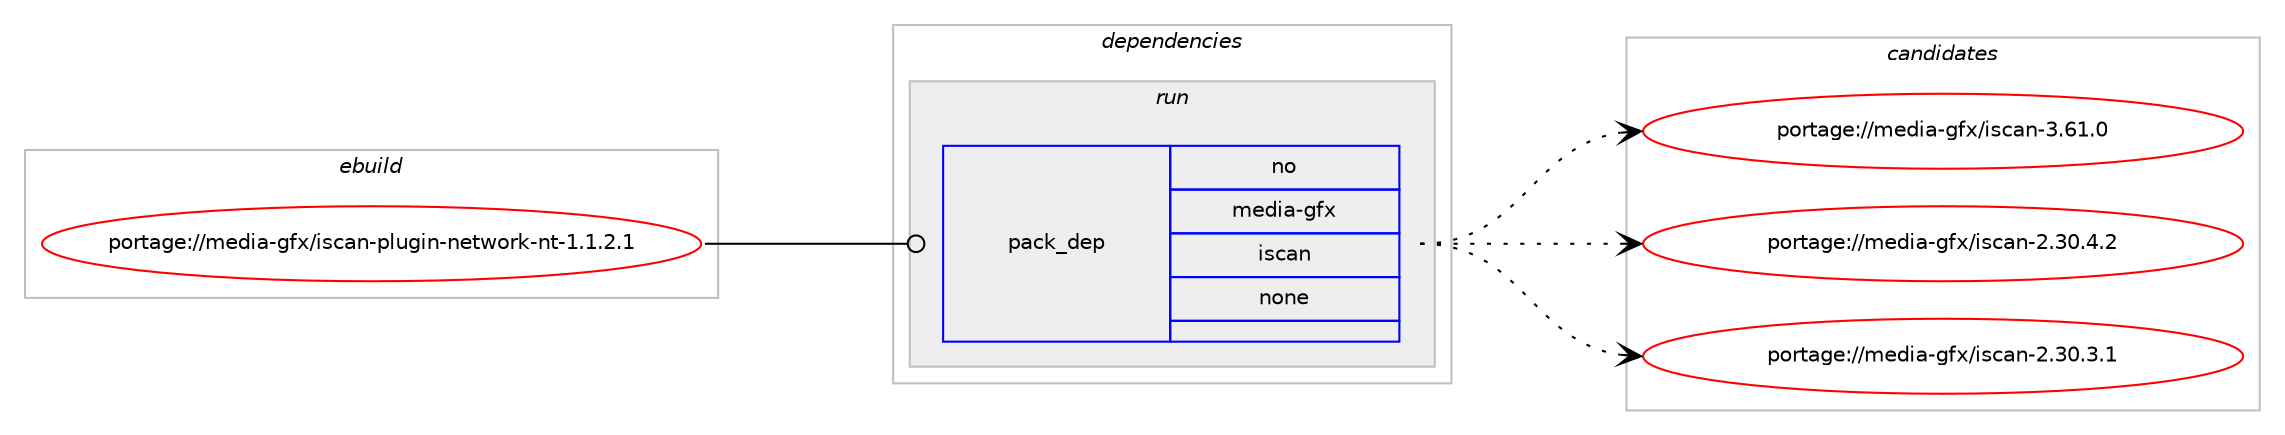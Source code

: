 digraph prolog {

# *************
# Graph options
# *************

newrank=true;
concentrate=true;
compound=true;
graph [rankdir=LR,fontname=Helvetica,fontsize=10,ranksep=1.5];#, ranksep=2.5, nodesep=0.2];
edge  [arrowhead=vee];
node  [fontname=Helvetica,fontsize=10];

# **********
# The ebuild
# **********

subgraph cluster_leftcol {
color=gray;
rank=same;
label=<<i>ebuild</i>>;
id [label="portage://media-gfx/iscan-plugin-network-nt-1.1.2.1", color=red, width=4, href="../media-gfx/iscan-plugin-network-nt-1.1.2.1.svg"];
}

# ****************
# The dependencies
# ****************

subgraph cluster_midcol {
color=gray;
label=<<i>dependencies</i>>;
subgraph cluster_compile {
fillcolor="#eeeeee";
style=filled;
label=<<i>compile</i>>;
}
subgraph cluster_compileandrun {
fillcolor="#eeeeee";
style=filled;
label=<<i>compile and run</i>>;
}
subgraph cluster_run {
fillcolor="#eeeeee";
style=filled;
label=<<i>run</i>>;
subgraph pack166659 {
dependency220361 [label=<<TABLE BORDER="0" CELLBORDER="1" CELLSPACING="0" CELLPADDING="4" WIDTH="220"><TR><TD ROWSPAN="6" CELLPADDING="30">pack_dep</TD></TR><TR><TD WIDTH="110">no</TD></TR><TR><TD>media-gfx</TD></TR><TR><TD>iscan</TD></TR><TR><TD>none</TD></TR><TR><TD></TD></TR></TABLE>>, shape=none, color=blue];
}
id:e -> dependency220361:w [weight=20,style="solid",arrowhead="odot"];
}
}

# **************
# The candidates
# **************

subgraph cluster_choices {
rank=same;
color=gray;
label=<<i>candidates</i>>;

subgraph choice166659 {
color=black;
nodesep=1;
choice109101100105974510310212047105115999711045514654494648 [label="portage://media-gfx/iscan-3.61.0", color=red, width=4,href="../media-gfx/iscan-3.61.0.svg"];
choice1091011001059745103102120471051159997110455046514846524650 [label="portage://media-gfx/iscan-2.30.4.2", color=red, width=4,href="../media-gfx/iscan-2.30.4.2.svg"];
choice1091011001059745103102120471051159997110455046514846514649 [label="portage://media-gfx/iscan-2.30.3.1", color=red, width=4,href="../media-gfx/iscan-2.30.3.1.svg"];
dependency220361:e -> choice109101100105974510310212047105115999711045514654494648:w [style=dotted,weight="100"];
dependency220361:e -> choice1091011001059745103102120471051159997110455046514846524650:w [style=dotted,weight="100"];
dependency220361:e -> choice1091011001059745103102120471051159997110455046514846514649:w [style=dotted,weight="100"];
}
}

}

